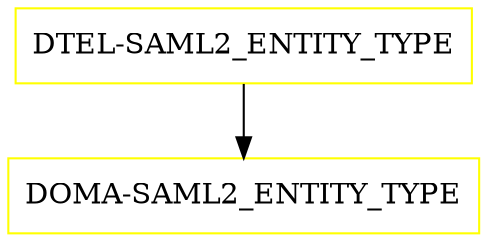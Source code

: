 digraph G {
  "DTEL-SAML2_ENTITY_TYPE" [shape=box,color=yellow];
  "DOMA-SAML2_ENTITY_TYPE" [shape=box,color=yellow,URL="./DOMA_SAML2_ENTITY_TYPE.html"];
  "DTEL-SAML2_ENTITY_TYPE" -> "DOMA-SAML2_ENTITY_TYPE";
}
